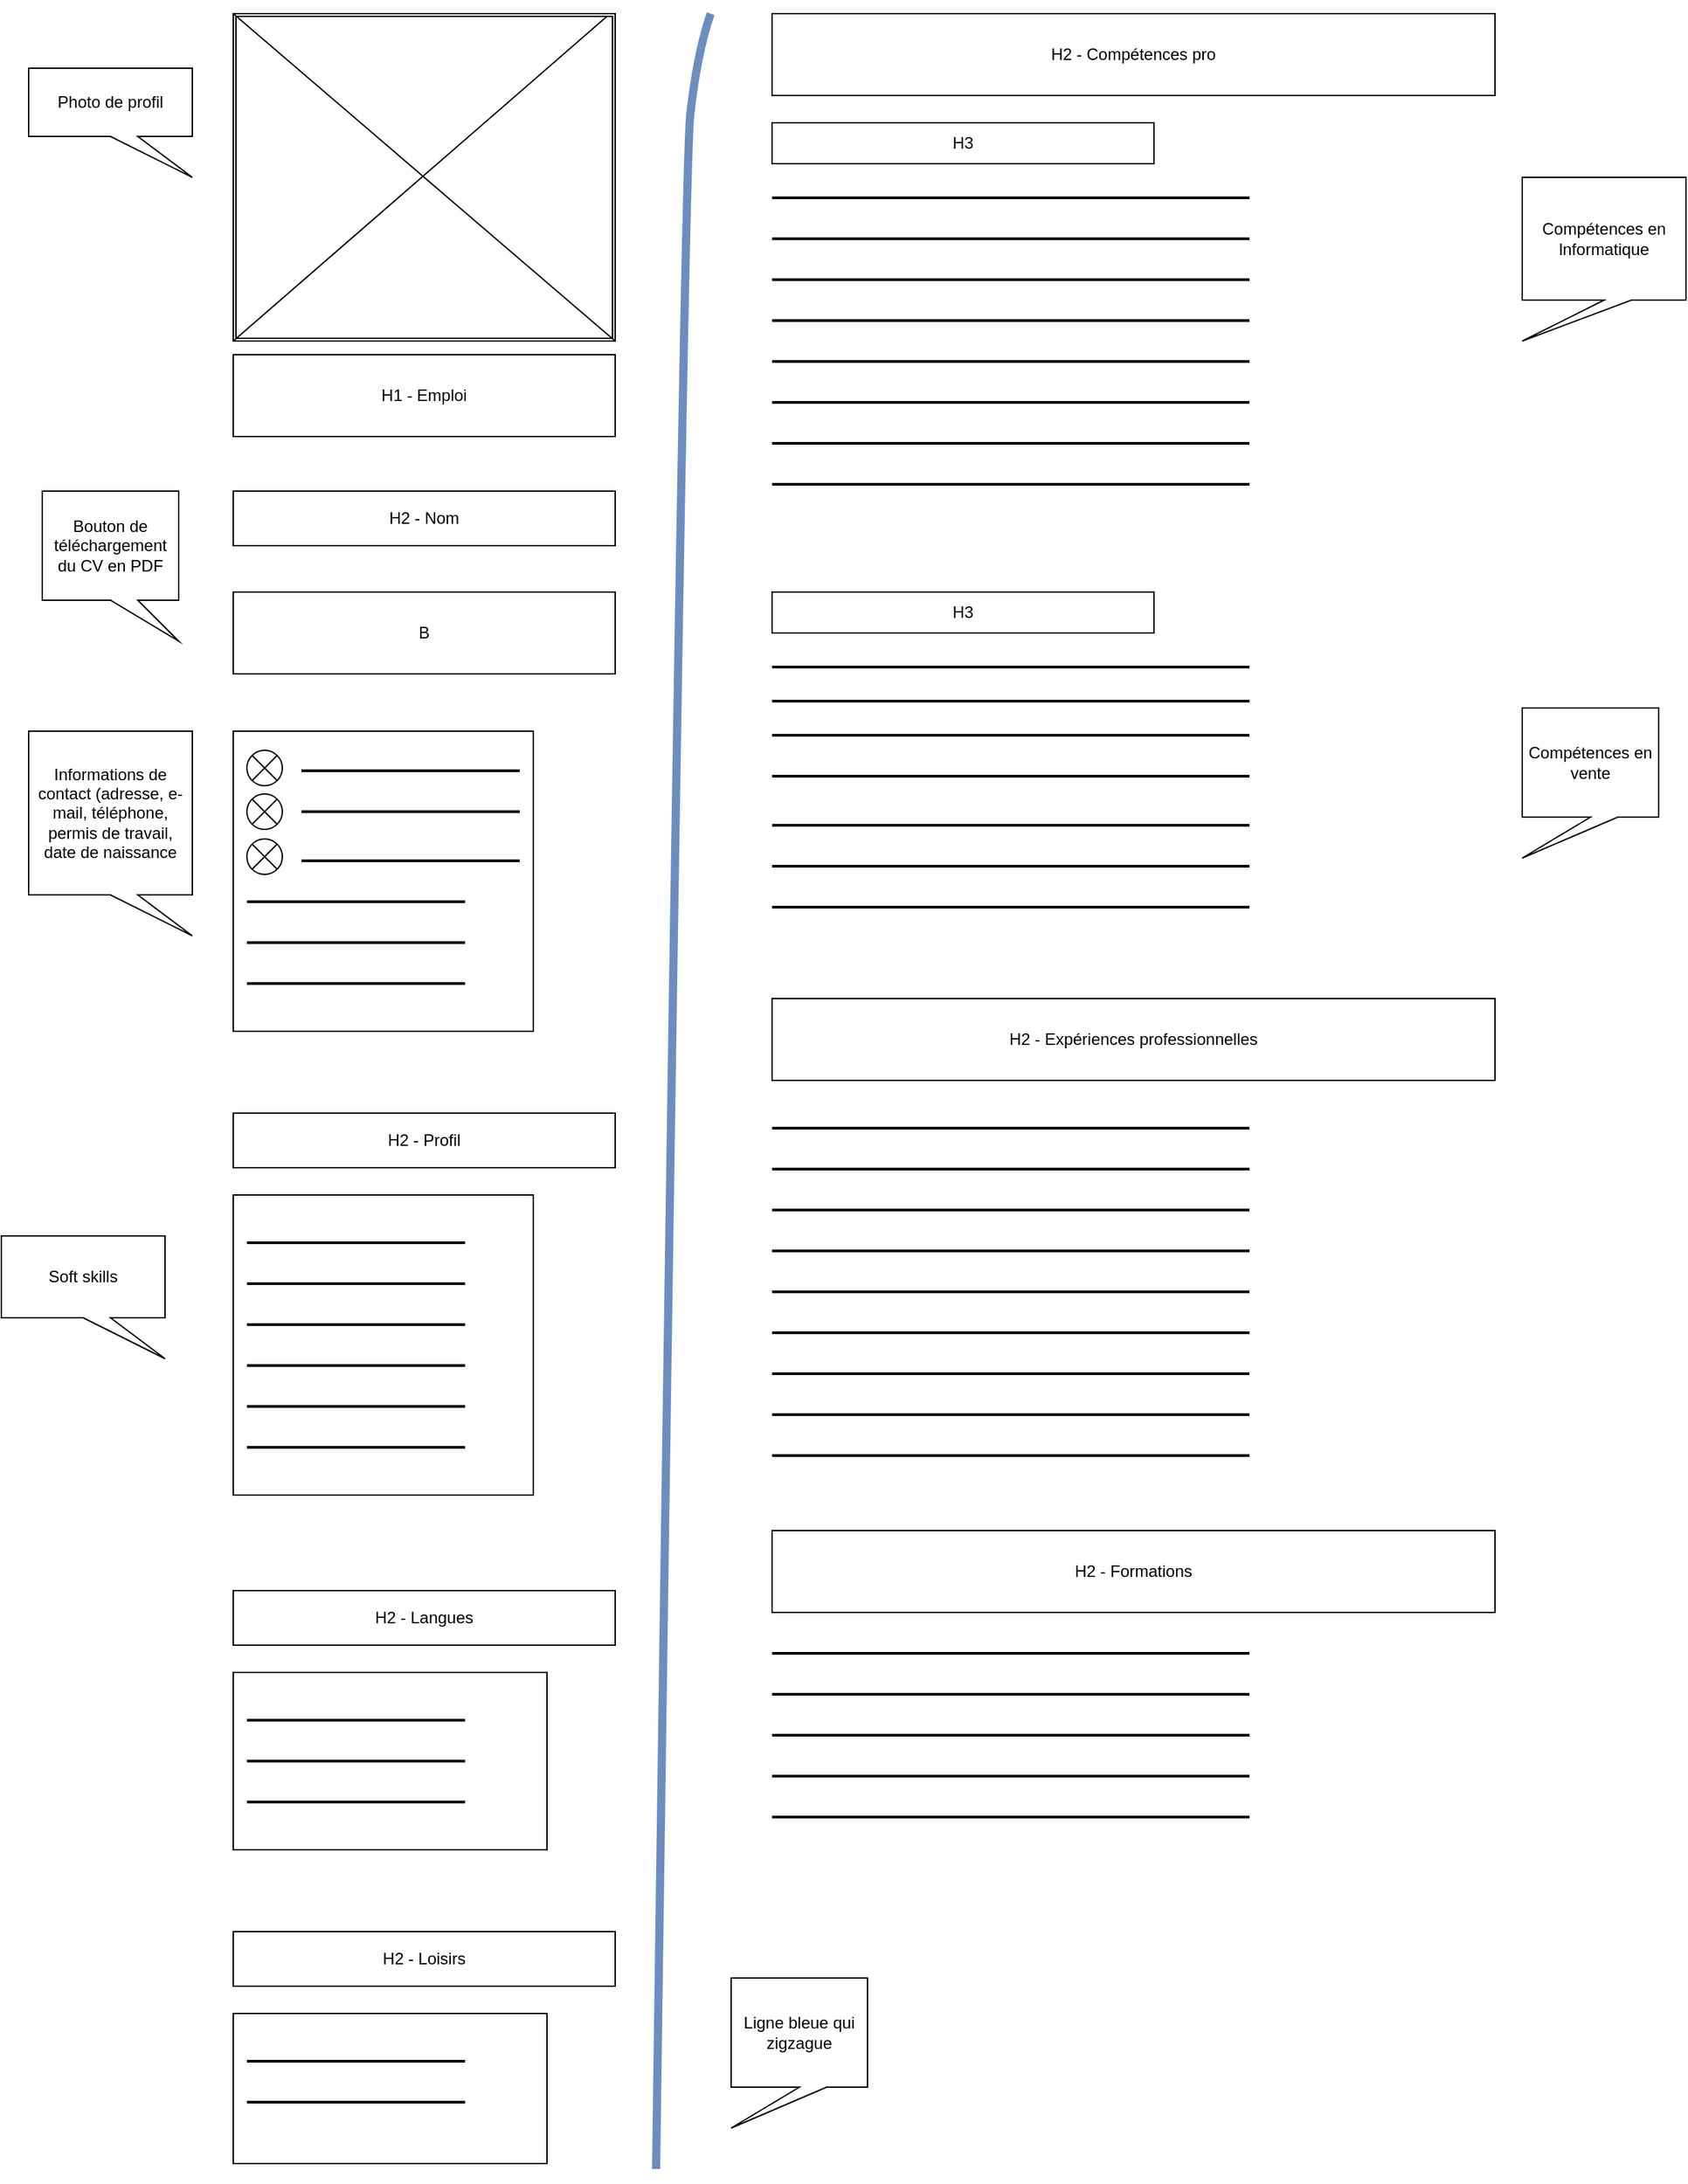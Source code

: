 <mxfile version="20.8.22" type="github">
  <diagram name="Page-1" id="1KevMGaUwc12stQSihPz">
    <mxGraphModel dx="2284" dy="676" grid="1" gridSize="10" guides="1" tooltips="1" connect="1" arrows="1" fold="1" page="1" pageScale="1" pageWidth="850" pageHeight="1100" math="0" shadow="0">
      <root>
        <mxCell id="0" />
        <mxCell id="1" parent="0" />
        <mxCell id="AbDWLXvCetcpgCDr8WIA-4" value="" style="rounded=0;whiteSpace=wrap;html=1;fillColor=none;strokeColor=none;" parent="1" vertex="1">
          <mxGeometry width="300" height="1600" as="geometry" />
        </mxCell>
        <mxCell id="7jnl_gE7uze0uzX-0y81-2" value="" style="shape=ext;double=1;rounded=0;whiteSpace=wrap;html=1;" parent="1" vertex="1">
          <mxGeometry x="10" y="10" width="280" height="240" as="geometry" />
        </mxCell>
        <mxCell id="7jnl_gE7uze0uzX-0y81-3" value="" style="endArrow=none;html=1;rounded=0;entryX=0.979;entryY=0.008;entryDx=0;entryDy=0;entryPerimeter=0;" parent="1" target="7jnl_gE7uze0uzX-0y81-2" edge="1">
          <mxGeometry width="50" height="50" relative="1" as="geometry">
            <mxPoint x="10" y="250" as="sourcePoint" />
            <mxPoint x="690" y="260" as="targetPoint" />
            <Array as="points">
              <mxPoint x="10" y="250" />
            </Array>
          </mxGeometry>
        </mxCell>
        <mxCell id="7jnl_gE7uze0uzX-0y81-4" value="" style="endArrow=none;html=1;rounded=0;entryX=0;entryY=0;entryDx=0;entryDy=0;exitX=1;exitY=1;exitDx=0;exitDy=0;" parent="1" source="7jnl_gE7uze0uzX-0y81-2" target="7jnl_gE7uze0uzX-0y81-2" edge="1">
          <mxGeometry width="50" height="50" relative="1" as="geometry">
            <mxPoint x="660" y="250" as="sourcePoint" />
            <mxPoint x="710" y="200" as="targetPoint" />
          </mxGeometry>
        </mxCell>
        <mxCell id="7jnl_gE7uze0uzX-0y81-11" value="" style="whiteSpace=wrap;html=1;aspect=fixed;" parent="1" vertex="1">
          <mxGeometry x="10" y="536" width="220" height="220" as="geometry" />
        </mxCell>
        <mxCell id="7jnl_gE7uze0uzX-0y81-5" value="" style="line;strokeWidth=2;html=1;" parent="1" vertex="1">
          <mxGeometry x="20" y="656" width="160" height="10" as="geometry" />
        </mxCell>
        <mxCell id="7jnl_gE7uze0uzX-0y81-6" value="" style="line;strokeWidth=2;html=1;" parent="1" vertex="1">
          <mxGeometry x="60" y="626" width="160" height="10" as="geometry" />
        </mxCell>
        <mxCell id="7jnl_gE7uze0uzX-0y81-8" value="H2 - Compétences pro" style="rounded=0;whiteSpace=wrap;html=1;" parent="1" vertex="1">
          <mxGeometry x="405" y="10" width="530" height="60" as="geometry" />
        </mxCell>
        <mxCell id="7jnl_gE7uze0uzX-0y81-9" value="H1 - Emploi" style="rounded=0;whiteSpace=wrap;html=1;" parent="1" vertex="1">
          <mxGeometry x="10" y="260" width="280" height="60" as="geometry" />
        </mxCell>
        <mxCell id="7jnl_gE7uze0uzX-0y81-10" value="H2 - Nom" style="rounded=0;whiteSpace=wrap;html=1;" parent="1" vertex="1">
          <mxGeometry x="10" y="360" width="280" height="40" as="geometry" />
        </mxCell>
        <mxCell id="7jnl_gE7uze0uzX-0y81-12" value="" style="line;strokeWidth=2;html=1;" parent="1" vertex="1">
          <mxGeometry x="60" y="560" width="160" height="10" as="geometry" />
        </mxCell>
        <mxCell id="7jnl_gE7uze0uzX-0y81-13" value="" style="line;strokeWidth=2;html=1;" parent="1" vertex="1">
          <mxGeometry x="60" y="590" width="160" height="10" as="geometry" />
        </mxCell>
        <mxCell id="7jnl_gE7uze0uzX-0y81-14" value="H2 - Expériences professionnelles" style="rounded=0;whiteSpace=wrap;html=1;" parent="1" vertex="1">
          <mxGeometry x="405" y="732" width="530" height="60" as="geometry" />
        </mxCell>
        <mxCell id="7jnl_gE7uze0uzX-0y81-15" value="H2 - Formations" style="rounded=0;whiteSpace=wrap;html=1;" parent="1" vertex="1">
          <mxGeometry x="405" y="1122" width="530" height="60" as="geometry" />
        </mxCell>
        <mxCell id="7jnl_gE7uze0uzX-0y81-18" value="" style="line;strokeWidth=2;html=1;" parent="1" vertex="1">
          <mxGeometry x="20" y="686" width="160" height="10" as="geometry" />
        </mxCell>
        <mxCell id="7jnl_gE7uze0uzX-0y81-20" value="" style="line;strokeWidth=2;html=1;" parent="1" vertex="1">
          <mxGeometry x="20" y="716" width="160" height="10" as="geometry" />
        </mxCell>
        <mxCell id="7jnl_gE7uze0uzX-0y81-21" style="edgeStyle=orthogonalEdgeStyle;rounded=0;orthogonalLoop=1;jettySize=auto;html=1;exitX=0.5;exitY=1;exitDx=0;exitDy=0;" parent="1" source="7jnl_gE7uze0uzX-0y81-11" target="7jnl_gE7uze0uzX-0y81-11" edge="1">
          <mxGeometry relative="1" as="geometry" />
        </mxCell>
        <mxCell id="7jnl_gE7uze0uzX-0y81-22" value="H2 - Profil" style="rounded=0;whiteSpace=wrap;html=1;" parent="1" vertex="1">
          <mxGeometry x="10" y="816" width="280" height="40" as="geometry" />
        </mxCell>
        <mxCell id="7jnl_gE7uze0uzX-0y81-23" value="" style="whiteSpace=wrap;html=1;aspect=fixed;" parent="1" vertex="1">
          <mxGeometry x="10" y="876" width="220" height="220" as="geometry" />
        </mxCell>
        <mxCell id="7jnl_gE7uze0uzX-0y81-24" value="" style="line;strokeWidth=2;html=1;" parent="1" vertex="1">
          <mxGeometry x="20" y="906" width="160" height="10" as="geometry" />
        </mxCell>
        <mxCell id="7jnl_gE7uze0uzX-0y81-25" value="" style="line;strokeWidth=2;html=1;" parent="1" vertex="1">
          <mxGeometry x="20" y="936" width="160" height="10" as="geometry" />
        </mxCell>
        <mxCell id="7jnl_gE7uze0uzX-0y81-26" value="" style="line;strokeWidth=2;html=1;" parent="1" vertex="1">
          <mxGeometry x="20" y="966" width="160" height="10" as="geometry" />
        </mxCell>
        <mxCell id="7jnl_gE7uze0uzX-0y81-27" value="" style="line;strokeWidth=2;html=1;" parent="1" vertex="1">
          <mxGeometry x="20" y="996" width="160" height="10" as="geometry" />
        </mxCell>
        <mxCell id="7jnl_gE7uze0uzX-0y81-28" value="" style="line;strokeWidth=2;html=1;" parent="1" vertex="1">
          <mxGeometry x="20" y="1026" width="160" height="10" as="geometry" />
        </mxCell>
        <mxCell id="7jnl_gE7uze0uzX-0y81-29" value="" style="line;strokeWidth=2;html=1;" parent="1" vertex="1">
          <mxGeometry x="20" y="1056" width="160" height="10" as="geometry" />
        </mxCell>
        <mxCell id="7jnl_gE7uze0uzX-0y81-30" value="H2 - Langues" style="rounded=0;whiteSpace=wrap;html=1;" parent="1" vertex="1">
          <mxGeometry x="10" y="1166" width="280" height="40" as="geometry" />
        </mxCell>
        <mxCell id="7jnl_gE7uze0uzX-0y81-31" value="" style="rounded=0;whiteSpace=wrap;html=1;" parent="1" vertex="1">
          <mxGeometry x="10" y="1226" width="230" height="130" as="geometry" />
        </mxCell>
        <mxCell id="7jnl_gE7uze0uzX-0y81-32" value="" style="line;strokeWidth=2;html=1;" parent="1" vertex="1">
          <mxGeometry x="20" y="1256" width="160" height="10" as="geometry" />
        </mxCell>
        <mxCell id="7jnl_gE7uze0uzX-0y81-33" value="" style="line;strokeWidth=2;html=1;" parent="1" vertex="1">
          <mxGeometry x="20" y="1286" width="160" height="10" as="geometry" />
        </mxCell>
        <mxCell id="7jnl_gE7uze0uzX-0y81-34" value="" style="line;strokeWidth=2;html=1;" parent="1" vertex="1">
          <mxGeometry x="20" y="1316" width="160" height="10" as="geometry" />
        </mxCell>
        <mxCell id="7jnl_gE7uze0uzX-0y81-35" value="H2 - Loisirs" style="rounded=0;whiteSpace=wrap;html=1;" parent="1" vertex="1">
          <mxGeometry x="10" y="1416" width="280" height="40" as="geometry" />
        </mxCell>
        <mxCell id="7jnl_gE7uze0uzX-0y81-36" value="" style="rounded=0;whiteSpace=wrap;html=1;" parent="1" vertex="1">
          <mxGeometry x="10" y="1476" width="230" height="110" as="geometry" />
        </mxCell>
        <mxCell id="7jnl_gE7uze0uzX-0y81-37" value="" style="line;strokeWidth=2;html=1;" parent="1" vertex="1">
          <mxGeometry x="20" y="1506" width="160" height="10" as="geometry" />
        </mxCell>
        <mxCell id="7jnl_gE7uze0uzX-0y81-38" value="" style="line;strokeWidth=2;html=1;" parent="1" vertex="1">
          <mxGeometry x="20" y="1536" width="160" height="10" as="geometry" />
        </mxCell>
        <mxCell id="7jnl_gE7uze0uzX-0y81-39" value="Photo de profil" style="shape=callout;whiteSpace=wrap;html=1;perimeter=calloutPerimeter;position2=1;" parent="1" vertex="1">
          <mxGeometry x="-140" y="50" width="120" height="80" as="geometry" />
        </mxCell>
        <mxCell id="7jnl_gE7uze0uzX-0y81-40" value="Informations de contact (adresse, e-mail, téléphone, permis de travail, date de naissance" style="shape=callout;whiteSpace=wrap;html=1;perimeter=calloutPerimeter;position2=1;" parent="1" vertex="1">
          <mxGeometry x="-140" y="536" width="120" height="150" as="geometry" />
        </mxCell>
        <mxCell id="7jnl_gE7uze0uzX-0y81-41" value="Soft skills" style="shape=callout;whiteSpace=wrap;html=1;perimeter=calloutPerimeter;position2=1;" parent="1" vertex="1">
          <mxGeometry x="-160" y="906" width="120" height="90" as="geometry" />
        </mxCell>
        <mxCell id="7jnl_gE7uze0uzX-0y81-43" value="H3" style="rounded=0;whiteSpace=wrap;html=1;" parent="1" vertex="1">
          <mxGeometry x="405" y="90" width="280" height="30" as="geometry" />
        </mxCell>
        <mxCell id="7jnl_gE7uze0uzX-0y81-44" value="H3" style="rounded=0;whiteSpace=wrap;html=1;" parent="1" vertex="1">
          <mxGeometry x="405" y="434" width="280" height="30" as="geometry" />
        </mxCell>
        <mxCell id="7jnl_gE7uze0uzX-0y81-48" value="" style="line;strokeWidth=2;html=1;" parent="1" vertex="1">
          <mxGeometry x="405" y="170" width="350" height="10" as="geometry" />
        </mxCell>
        <mxCell id="7jnl_gE7uze0uzX-0y81-49" value="" style="line;strokeWidth=2;html=1;" parent="1" vertex="1">
          <mxGeometry x="405" y="140" width="350" height="10" as="geometry" />
        </mxCell>
        <mxCell id="7jnl_gE7uze0uzX-0y81-50" value="" style="line;strokeWidth=2;html=1;" parent="1" vertex="1">
          <mxGeometry x="405" y="200" width="350" height="10" as="geometry" />
        </mxCell>
        <mxCell id="7jnl_gE7uze0uzX-0y81-51" value="" style="line;strokeWidth=2;html=1;" parent="1" vertex="1">
          <mxGeometry x="405" y="230" width="350" height="10" as="geometry" />
        </mxCell>
        <mxCell id="7jnl_gE7uze0uzX-0y81-52" value="" style="line;strokeWidth=2;html=1;" parent="1" vertex="1">
          <mxGeometry x="405" y="260" width="350" height="10" as="geometry" />
        </mxCell>
        <mxCell id="7jnl_gE7uze0uzX-0y81-53" value="Compétences en lnformatique" style="shape=callout;whiteSpace=wrap;html=1;perimeter=calloutPerimeter;position2=0;" parent="1" vertex="1">
          <mxGeometry x="955" y="130" width="120" height="120" as="geometry" />
        </mxCell>
        <mxCell id="7jnl_gE7uze0uzX-0y81-54" value="Compétences en vente" style="shape=callout;whiteSpace=wrap;html=1;perimeter=calloutPerimeter;position2=0;" parent="1" vertex="1">
          <mxGeometry x="955" y="519" width="100" height="110" as="geometry" />
        </mxCell>
        <mxCell id="7jnl_gE7uze0uzX-0y81-55" value="" style="line;strokeWidth=2;html=1;" parent="1" vertex="1">
          <mxGeometry x="405" y="484" width="350" height="10" as="geometry" />
        </mxCell>
        <mxCell id="7jnl_gE7uze0uzX-0y81-56" value="" style="line;strokeWidth=2;html=1;" parent="1" vertex="1">
          <mxGeometry x="405" y="509" width="350" height="10" as="geometry" />
        </mxCell>
        <mxCell id="7jnl_gE7uze0uzX-0y81-57" value="" style="line;strokeWidth=2;html=1;" parent="1" vertex="1">
          <mxGeometry x="405" y="822" width="350" height="10" as="geometry" />
        </mxCell>
        <mxCell id="7jnl_gE7uze0uzX-0y81-58" value="" style="line;strokeWidth=2;html=1;" parent="1" vertex="1">
          <mxGeometry x="405" y="852" width="350" height="10" as="geometry" />
        </mxCell>
        <mxCell id="7jnl_gE7uze0uzX-0y81-59" value="" style="line;strokeWidth=2;html=1;" parent="1" vertex="1">
          <mxGeometry x="405" y="882" width="350" height="10" as="geometry" />
        </mxCell>
        <mxCell id="7jnl_gE7uze0uzX-0y81-60" value="" style="line;strokeWidth=2;html=1;" parent="1" vertex="1">
          <mxGeometry x="405" y="912" width="350" height="10" as="geometry" />
        </mxCell>
        <mxCell id="7jnl_gE7uze0uzX-0y81-61" value="" style="line;strokeWidth=2;html=1;" parent="1" vertex="1">
          <mxGeometry x="405" y="942" width="350" height="10" as="geometry" />
        </mxCell>
        <mxCell id="7jnl_gE7uze0uzX-0y81-62" value="" style="line;strokeWidth=2;html=1;" parent="1" vertex="1">
          <mxGeometry x="405" y="972" width="350" height="10" as="geometry" />
        </mxCell>
        <mxCell id="7jnl_gE7uze0uzX-0y81-63" value="" style="line;strokeWidth=2;html=1;" parent="1" vertex="1">
          <mxGeometry x="405" y="1002" width="350" height="10" as="geometry" />
        </mxCell>
        <mxCell id="7jnl_gE7uze0uzX-0y81-64" value="" style="line;strokeWidth=2;html=1;" parent="1" vertex="1">
          <mxGeometry x="405" y="1032" width="350" height="10" as="geometry" />
        </mxCell>
        <mxCell id="7jnl_gE7uze0uzX-0y81-65" value="" style="line;strokeWidth=2;html=1;" parent="1" vertex="1">
          <mxGeometry x="405" y="1062" width="350" height="10" as="geometry" />
        </mxCell>
        <mxCell id="7jnl_gE7uze0uzX-0y81-66" value="" style="line;strokeWidth=2;html=1;" parent="1" vertex="1">
          <mxGeometry x="405" y="534" width="350" height="10" as="geometry" />
        </mxCell>
        <mxCell id="7jnl_gE7uze0uzX-0y81-67" value="" style="line;strokeWidth=2;html=1;" parent="1" vertex="1">
          <mxGeometry x="405" y="564" width="350" height="10" as="geometry" />
        </mxCell>
        <mxCell id="7jnl_gE7uze0uzX-0y81-68" value="" style="line;strokeWidth=2;html=1;" parent="1" vertex="1">
          <mxGeometry x="405" y="1207" width="350" height="10" as="geometry" />
        </mxCell>
        <mxCell id="7jnl_gE7uze0uzX-0y81-69" value="" style="line;strokeWidth=2;html=1;" parent="1" vertex="1">
          <mxGeometry x="405" y="1237" width="350" height="10" as="geometry" />
        </mxCell>
        <mxCell id="7jnl_gE7uze0uzX-0y81-70" value="" style="line;strokeWidth=2;html=1;" parent="1" vertex="1">
          <mxGeometry x="405" y="1267" width="350" height="10" as="geometry" />
        </mxCell>
        <mxCell id="7jnl_gE7uze0uzX-0y81-71" value="" style="line;strokeWidth=2;html=1;" parent="1" vertex="1">
          <mxGeometry x="405" y="1297" width="350" height="10" as="geometry" />
        </mxCell>
        <mxCell id="7jnl_gE7uze0uzX-0y81-72" value="" style="line;strokeWidth=2;html=1;" parent="1" vertex="1">
          <mxGeometry x="405" y="1327" width="350" height="10" as="geometry" />
        </mxCell>
        <mxCell id="7jnl_gE7uze0uzX-0y81-73" value="" style="line;strokeWidth=2;html=1;" parent="1" vertex="1">
          <mxGeometry x="405" y="600" width="350" height="10" as="geometry" />
        </mxCell>
        <mxCell id="7jnl_gE7uze0uzX-0y81-74" value="" style="line;strokeWidth=2;html=1;" parent="1" vertex="1">
          <mxGeometry x="405" y="630" width="350" height="10" as="geometry" />
        </mxCell>
        <mxCell id="7jnl_gE7uze0uzX-0y81-75" value="" style="line;strokeWidth=2;html=1;" parent="1" vertex="1">
          <mxGeometry x="405" y="660" width="350" height="10" as="geometry" />
        </mxCell>
        <mxCell id="7jnl_gE7uze0uzX-0y81-76" value="" style="line;strokeWidth=2;html=1;" parent="1" vertex="1">
          <mxGeometry x="405" y="290" width="350" height="10" as="geometry" />
        </mxCell>
        <mxCell id="7jnl_gE7uze0uzX-0y81-77" value="" style="line;strokeWidth=2;html=1;" parent="1" vertex="1">
          <mxGeometry x="405" y="320" width="350" height="10" as="geometry" />
        </mxCell>
        <mxCell id="7jnl_gE7uze0uzX-0y81-78" value="" style="line;strokeWidth=2;html=1;" parent="1" vertex="1">
          <mxGeometry x="405" y="350" width="350" height="10" as="geometry" />
        </mxCell>
        <mxCell id="7jnl_gE7uze0uzX-0y81-79" value="B" style="rounded=0;whiteSpace=wrap;html=1;" parent="1" vertex="1">
          <mxGeometry x="10" y="434" width="280" height="60" as="geometry" />
        </mxCell>
        <mxCell id="7jnl_gE7uze0uzX-0y81-81" value="Bouton de téléchargement du CV en PDF" style="shape=callout;whiteSpace=wrap;html=1;perimeter=calloutPerimeter;position2=1;" parent="1" vertex="1">
          <mxGeometry x="-130" y="360" width="100" height="110" as="geometry" />
        </mxCell>
        <mxCell id="Cvl7oAadZl_0p-2KAOBI-1" value="" style="shape=sumEllipse;perimeter=ellipsePerimeter;whiteSpace=wrap;html=1;backgroundOutline=1;" parent="1" vertex="1">
          <mxGeometry x="20" y="550" width="26" height="26" as="geometry" />
        </mxCell>
        <mxCell id="Cvl7oAadZl_0p-2KAOBI-2" value="" style="shape=sumEllipse;perimeter=ellipsePerimeter;whiteSpace=wrap;html=1;backgroundOutline=1;" parent="1" vertex="1">
          <mxGeometry x="20" y="582" width="26" height="26" as="geometry" />
        </mxCell>
        <mxCell id="Cvl7oAadZl_0p-2KAOBI-3" value="" style="shape=sumEllipse;perimeter=ellipsePerimeter;whiteSpace=wrap;html=1;backgroundOutline=1;" parent="1" vertex="1">
          <mxGeometry x="20" y="615" width="26" height="26" as="geometry" />
        </mxCell>
        <mxCell id="BpnwZ-5BETjFq2xME-9A-8" value="" style="curved=1;endArrow=none;html=1;rounded=0;endFill=0;strokeWidth=6;fillColor=#dae8fc;strokeColor=#6c8ebf;" parent="1" edge="1">
          <mxGeometry width="50" height="50" relative="1" as="geometry">
            <mxPoint x="320" y="1590" as="sourcePoint" />
            <mxPoint x="360" y="10" as="targetPoint" />
            <Array as="points">
              <mxPoint x="340" y="130" />
              <mxPoint x="350" y="39" />
            </Array>
          </mxGeometry>
        </mxCell>
        <mxCell id="BpnwZ-5BETjFq2xME-9A-10" value="Ligne bleue qui zigzague" style="shape=callout;whiteSpace=wrap;html=1;perimeter=calloutPerimeter;position2=0;" parent="1" vertex="1">
          <mxGeometry x="375" y="1450" width="100" height="110" as="geometry" />
        </mxCell>
      </root>
    </mxGraphModel>
  </diagram>
</mxfile>
